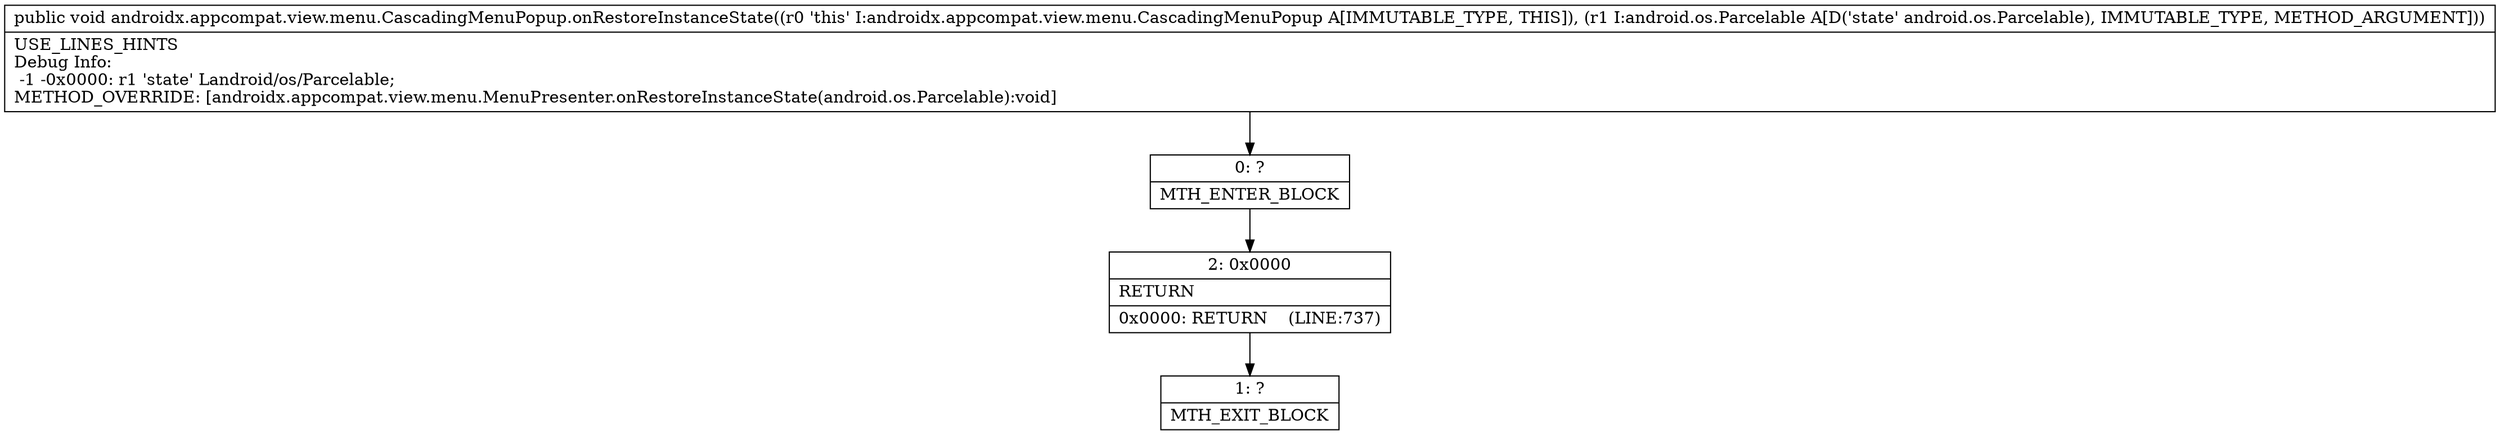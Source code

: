 digraph "CFG forandroidx.appcompat.view.menu.CascadingMenuPopup.onRestoreInstanceState(Landroid\/os\/Parcelable;)V" {
Node_0 [shape=record,label="{0\:\ ?|MTH_ENTER_BLOCK\l}"];
Node_2 [shape=record,label="{2\:\ 0x0000|RETURN\l|0x0000: RETURN    (LINE:737)\l}"];
Node_1 [shape=record,label="{1\:\ ?|MTH_EXIT_BLOCK\l}"];
MethodNode[shape=record,label="{public void androidx.appcompat.view.menu.CascadingMenuPopup.onRestoreInstanceState((r0 'this' I:androidx.appcompat.view.menu.CascadingMenuPopup A[IMMUTABLE_TYPE, THIS]), (r1 I:android.os.Parcelable A[D('state' android.os.Parcelable), IMMUTABLE_TYPE, METHOD_ARGUMENT]))  | USE_LINES_HINTS\lDebug Info:\l  \-1 \-0x0000: r1 'state' Landroid\/os\/Parcelable;\lMETHOD_OVERRIDE: [androidx.appcompat.view.menu.MenuPresenter.onRestoreInstanceState(android.os.Parcelable):void]\l}"];
MethodNode -> Node_0;Node_0 -> Node_2;
Node_2 -> Node_1;
}

